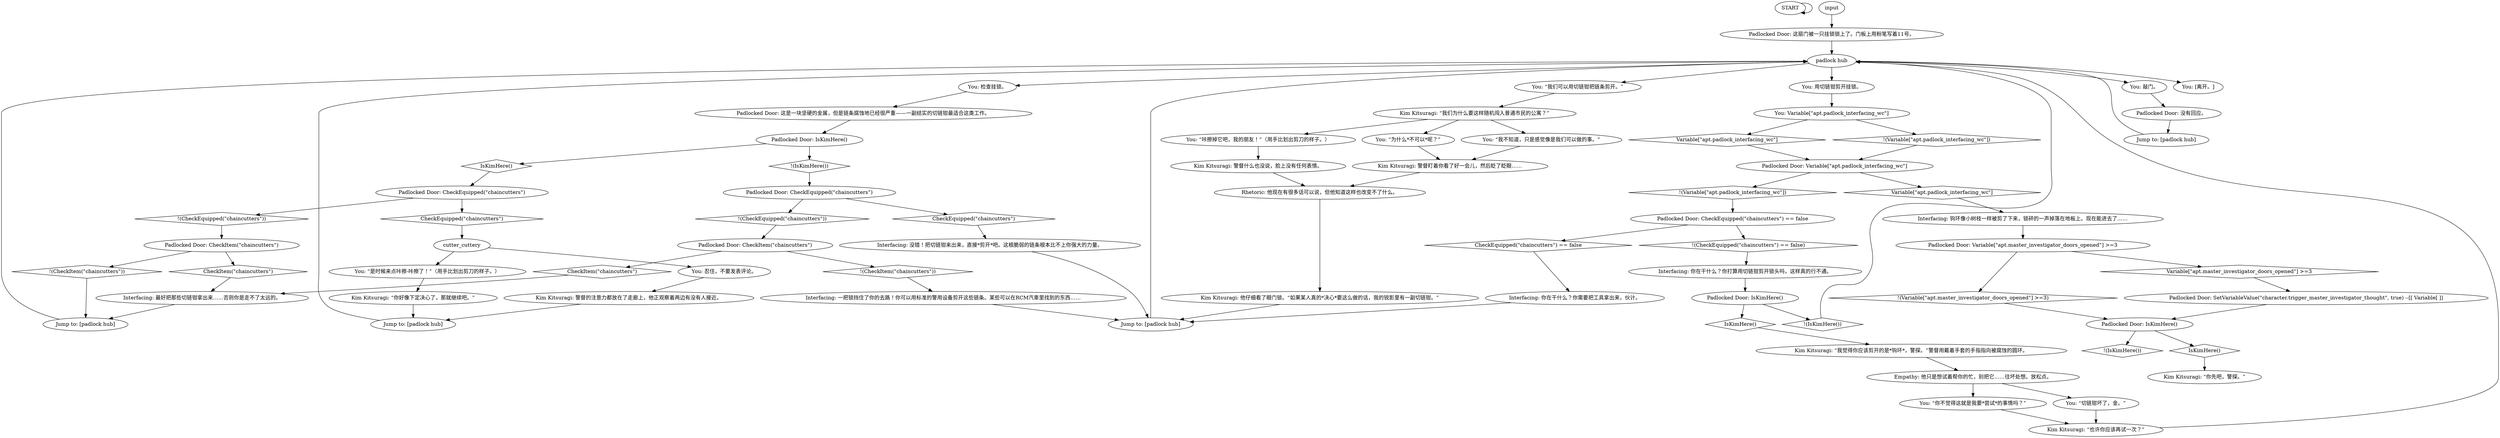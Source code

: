 # APT / MAZOV DOOR
# DOOR, APARTMENT #11 (turns into door. can lockpick and get into?)
#
#1. Use the wirecutters to cut the chain.
#If you don't have them, the door suggests it. The chain is very flimsy. 
#Exactly the same structure as other doors. 
#
#1. Observe the padlock. - the weakness here is in chain.
#
#Option to get a task if you do not have the chaincutters.
# ==================================================
digraph G {
	  0 [label="START"];
	  1 [label="input"];
	  2 [label="Kim Kitsuragi: “我们为什么要这样随机闯入普通市民的公寓？”"];
	  3 [label="Rhetoric: 他现在有很多话可以说，但他知道这样也改变不了什么。"];
	  4 [label="Padlocked Door: SetVariableValue(\"character.trigger_master_investigator_thought\", true) --[[ Variable[ ]]"];
	  5 [label="You: “为什么*不可以*呢？”"];
	  6 [label="Padlocked Door: Variable[\"apt.master_investigator_doors_opened\"] >=3"];
	  7 [label="Variable[\"apt.master_investigator_doors_opened\"] >=3", shape=diamond];
	  8 [label="!(Variable[\"apt.master_investigator_doors_opened\"] >=3)", shape=diamond];
	  9 [label="Kim Kitsuragi: “我觉得你应该剪开的是*钩环*，警探。”警督用戴着手套的手指指向被腐蚀的圆环。"];
	  10 [label="Empathy: 他只是想试着帮你的忙，别把它……往坏处想。放松点。"];
	  11 [label="You: 用切链钳剪开挂锁。"];
	  12 [label="You: Variable[\"apt.padlock_interfacing_wc\"]"];
	  13 [label="Variable[\"apt.padlock_interfacing_wc\"]", shape=diamond];
	  14 [label="!(Variable[\"apt.padlock_interfacing_wc\"])", shape=diamond];
	  15 [label="You: “是时候来点咔擦-咔擦了！”（用手比划出剪刀的样子。）"];
	  16 [label="Interfacing: 一把锁挡住了你的去路！你可以用标准的警用设备剪开这些链条。某些可以在RCM汽車里找到的东西……"];
	  17 [label="You: “我不知道，只是感觉像是我们可以做的事。”"];
	  18 [label="Padlocked Door: Variable[\"apt.padlock_interfacing_wc\"]"];
	  19 [label="Variable[\"apt.padlock_interfacing_wc\"]", shape=diamond];
	  20 [label="!(Variable[\"apt.padlock_interfacing_wc\"])", shape=diamond];
	  21 [label="Kim Kitsuragi: “你好像下定决心了，那就继续吧。”"];
	  22 [label="Jump to: [padlock hub]"];
	  23 [label="Padlocked Door: CheckEquipped(\"chaincutters\") == false"];
	  24 [label="CheckEquipped(\"chaincutters\") == false", shape=diamond];
	  25 [label="!(CheckEquipped(\"chaincutters\") == false)", shape=diamond];
	  26 [label="You: “我们可以用切链钳把链条剪开。”"];
	  27 [label="Kim Kitsuragi: 警督什么也没说，脸上没有任何表情。"];
	  28 [label="Interfacing: 钩环像小树枝一样被剪了下来，锁砰的一声掉落在地板上。现在能进去了……"];
	  29 [label="Jump to: [padlock hub]"];
	  30 [label="Kim Kitsuragi: “也许你应该再试一次？”"];
	  31 [label="Padlocked Door: 这扇门被一只挂锁锁上了。门板上用粉笔写着11号。"];
	  32 [label="Padlocked Door: CheckItem(\"chaincutters\")"];
	  33 [label="CheckItem(\"chaincutters\")", shape=diamond];
	  34 [label="!(CheckItem(\"chaincutters\"))", shape=diamond];
	  35 [label="Padlocked Door: 没有回应。"];
	  36 [label="cutter_cuttery"];
	  37 [label="Padlocked Door: CheckItem(\"chaincutters\")"];
	  38 [label="CheckItem(\"chaincutters\")", shape=diamond];
	  39 [label="!(CheckItem(\"chaincutters\"))", shape=diamond];
	  40 [label="Kim Kitsuragi: 警督盯着你看了好一会儿，然后眨了眨眼……"];
	  41 [label="You: [离开。]"];
	  42 [label="Jump to: [padlock hub]"];
	  43 [label="Kim Kitsuragi: “你先吧，警探。”"];
	  44 [label="You: “咔擦掉它吧，我的朋友！”（用手比划出剪刀的样子。）"];
	  45 [label="Kim Kitsuragi: 他仔细看了眼门锁。“如果某人真的*决心*要这么做的话，我的锐影里有一副切链钳。”"];
	  46 [label="Padlocked Door: CheckEquipped(\"chaincutters\")"];
	  47 [label="CheckEquipped(\"chaincutters\")", shape=diamond];
	  48 [label="!(CheckEquipped(\"chaincutters\"))", shape=diamond];
	  49 [label="Padlocked Door: IsKimHere()"];
	  50 [label="IsKimHere()", shape=diamond];
	  51 [label="!(IsKimHere())", shape=diamond];
	  52 [label="padlock hub"];
	  53 [label="You: 检查挂锁。"];
	  54 [label="You: “你不觉得这就是我要*尝试*的事情吗？”"];
	  55 [label="Interfacing: 你在干什么？你需要把工具拿出来，伙计。"];
	  56 [label="You: 敲门。"];
	  57 [label="Interfacing: 没错！把切链钳来出来，直接*剪开*吧。这根脆弱的链条根本比不上你强大的力量。"];
	  58 [label="Padlocked Door: 这是一块坚硬的金属，但是链条腐蚀地已经很严重——一副结实的切链钳最适合这类工作。"];
	  59 [label="Padlocked Door: IsKimHere()"];
	  60 [label="IsKimHere()", shape=diamond];
	  61 [label="!(IsKimHere())", shape=diamond];
	  62 [label="Padlocked Door: IsKimHere()"];
	  63 [label="IsKimHere()", shape=diamond];
	  64 [label="!(IsKimHere())", shape=diamond];
	  65 [label="Interfacing: 你在干什么？你打算用切链钳剪开锁头吗，这样真的行不通。"];
	  66 [label="You: 忍住，不要发表评论。"];
	  67 [label="Padlocked Door: CheckEquipped(\"chaincutters\")"];
	  68 [label="CheckEquipped(\"chaincutters\")", shape=diamond];
	  69 [label="!(CheckEquipped(\"chaincutters\"))", shape=diamond];
	  70 [label="Jump to: [padlock hub]"];
	  71 [label="Kim Kitsuragi: 警督的注意力都放在了走廊上，他正观察着两边有没有人接近。"];
	  72 [label="You: “切链钳坏了，金。”"];
	  73 [label="Interfacing: 最好把那些切链钳拿出来……否则你是走不了太远的。"];
	  0 -> 0
	  1 -> 31
	  2 -> 17
	  2 -> 44
	  2 -> 5
	  3 -> 45
	  4 -> 62
	  5 -> 40
	  6 -> 8
	  6 -> 7
	  7 -> 4
	  8 -> 62
	  9 -> 10
	  10 -> 72
	  10 -> 54
	  11 -> 12
	  12 -> 13
	  12 -> 14
	  13 -> 18
	  14 -> 18
	  15 -> 21
	  16 -> 42
	  17 -> 40
	  18 -> 19
	  18 -> 20
	  19 -> 28
	  20 -> 23
	  21 -> 22
	  22 -> 52
	  23 -> 24
	  23 -> 25
	  24 -> 55
	  25 -> 65
	  26 -> 2
	  27 -> 3
	  28 -> 6
	  29 -> 52
	  30 -> 52
	  31 -> 52
	  32 -> 33
	  32 -> 34
	  33 -> 73
	  34 -> 16
	  35 -> 29
	  36 -> 66
	  36 -> 15
	  37 -> 38
	  37 -> 39
	  38 -> 73
	  39 -> 70
	  40 -> 3
	  42 -> 52
	  44 -> 27
	  45 -> 42
	  46 -> 48
	  46 -> 47
	  47 -> 36
	  48 -> 37
	  49 -> 50
	  49 -> 51
	  50 -> 9
	  51 -> 52
	  52 -> 41
	  52 -> 11
	  52 -> 53
	  52 -> 56
	  52 -> 26
	  53 -> 58
	  54 -> 30
	  55 -> 42
	  56 -> 35
	  57 -> 42
	  58 -> 59
	  59 -> 60
	  59 -> 61
	  60 -> 46
	  61 -> 67
	  62 -> 64
	  62 -> 63
	  63 -> 43
	  65 -> 49
	  66 -> 71
	  67 -> 68
	  67 -> 69
	  68 -> 57
	  69 -> 32
	  70 -> 52
	  71 -> 22
	  72 -> 30
	  73 -> 70
}

